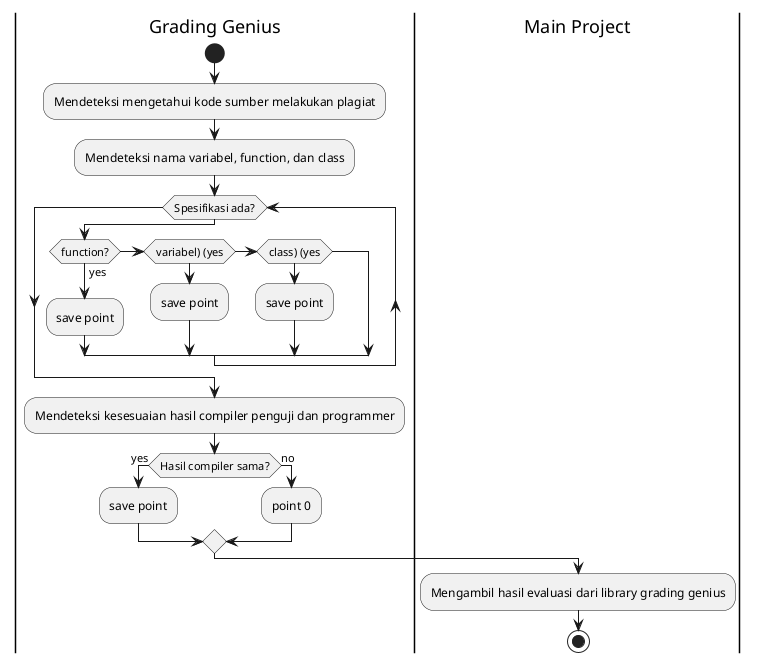 @startuml
|Grading Genius|
start
:Mendeteksi mengetahui kode sumber melakukan plagiat;
:Mendeteksi nama variabel, function, dan class;
  while (Spesifikasi ada?)
    if (function?) is (yes) then
      :save point;
    elseif (variabel) (yes) then
      :save point;
    elseif (class) (yes) then
      :save point;
    endif
  endwhile
  :Mendeteksi kesesuaian hasil compiler penguji dan programmer;
  if (Hasil compiler sama?) is (yes) then
    :save point;
  else (no)
    :point 0;
  endif
|Main Project|
:Mengambil hasil evaluasi dari library grading genius;
stop
@enduml
